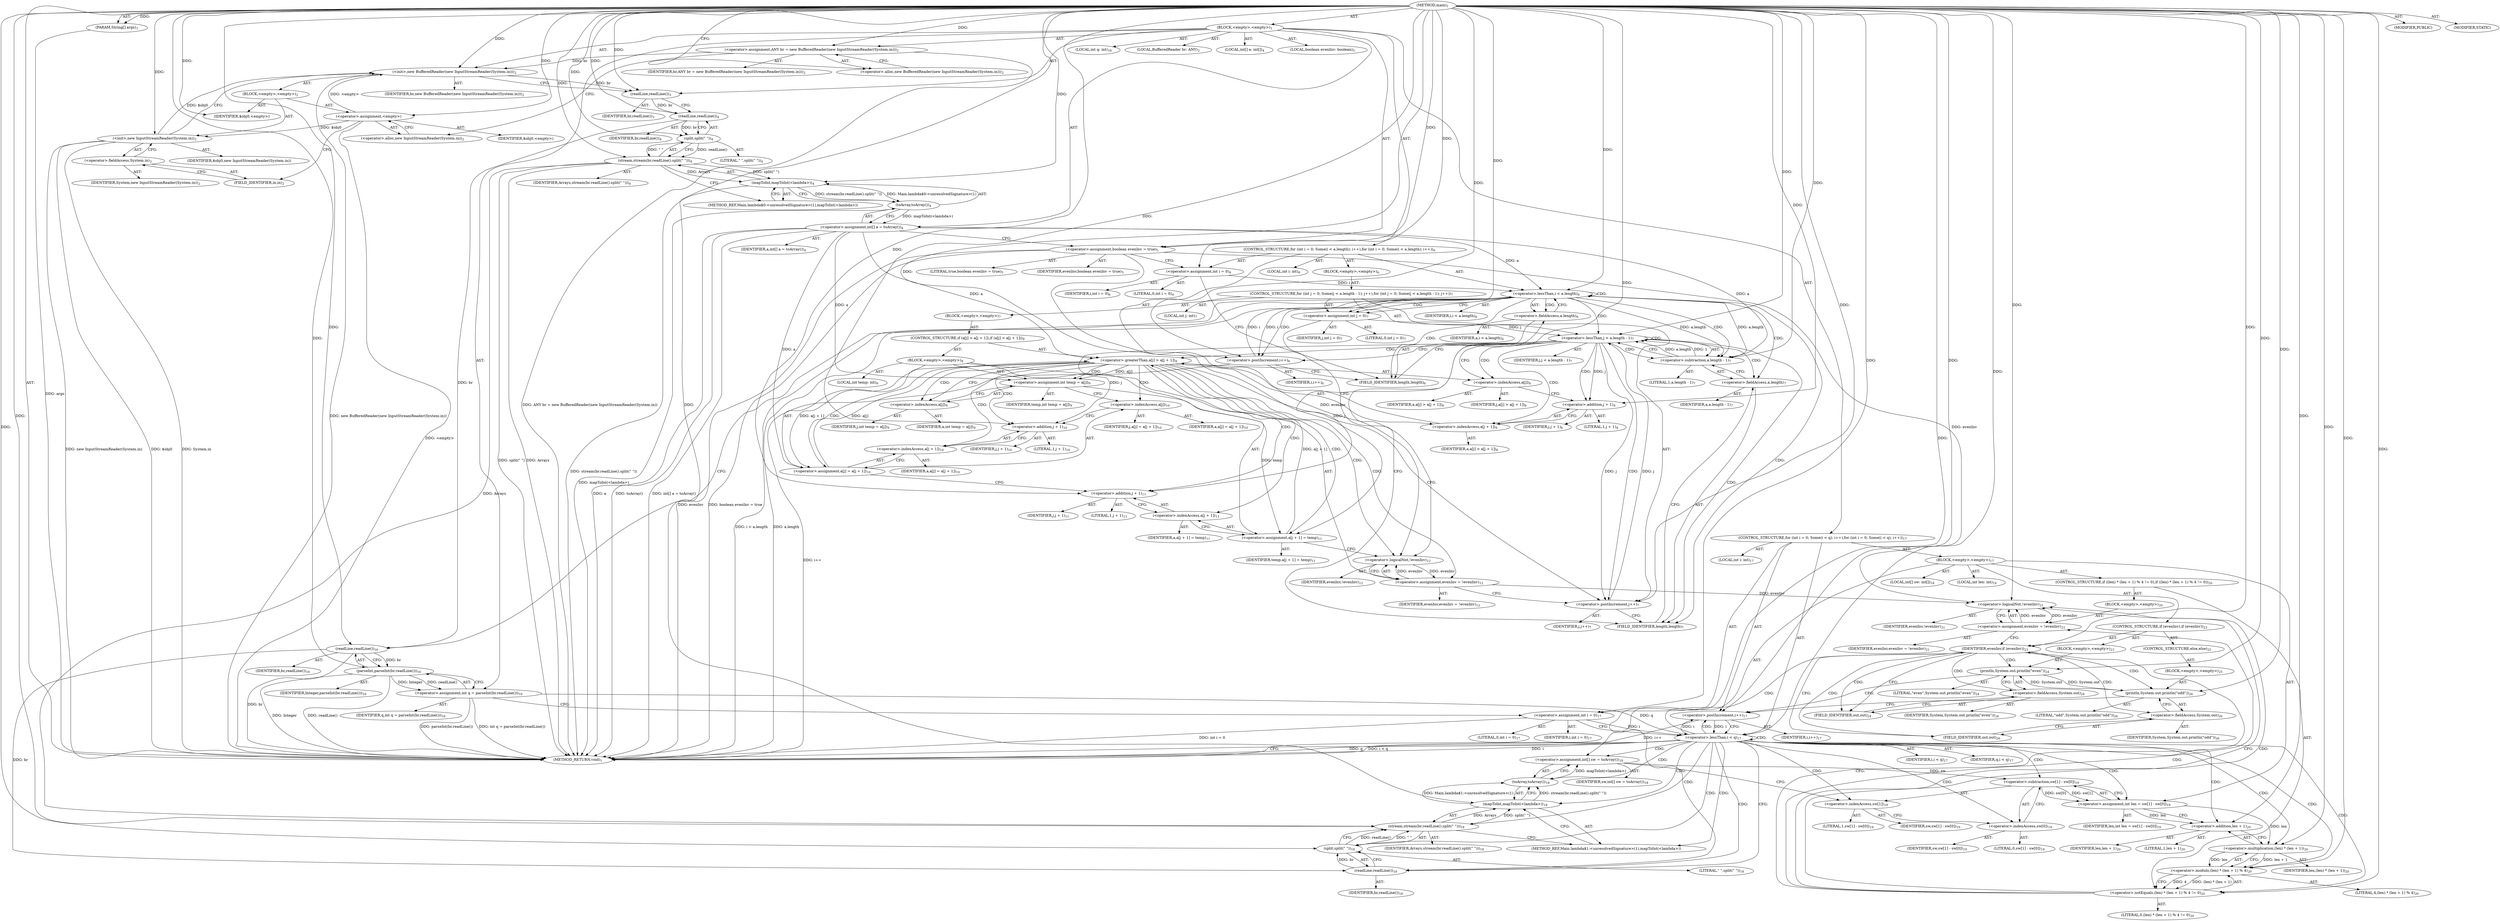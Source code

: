 digraph "main" {  
"37" [label = <(METHOD,main)<SUB>1</SUB>> ]
"10" [label = <(PARAM,String[] args)<SUB>1</SUB>> ]
"38" [label = <(BLOCK,&lt;empty&gt;,&lt;empty&gt;)<SUB>1</SUB>> ]
"4" [label = <(LOCAL,BufferedReader br: ANY)<SUB>2</SUB>> ]
"39" [label = <(&lt;operator&gt;.assignment,ANY br = new BufferedReader(new InputStreamReader(System.in)))<SUB>2</SUB>> ]
"40" [label = <(IDENTIFIER,br,ANY br = new BufferedReader(new InputStreamReader(System.in)))<SUB>2</SUB>> ]
"41" [label = <(&lt;operator&gt;.alloc,new BufferedReader(new InputStreamReader(System.in)))<SUB>2</SUB>> ]
"42" [label = <(&lt;init&gt;,new BufferedReader(new InputStreamReader(System.in)))<SUB>2</SUB>> ]
"3" [label = <(IDENTIFIER,br,new BufferedReader(new InputStreamReader(System.in)))<SUB>2</SUB>> ]
"43" [label = <(BLOCK,&lt;empty&gt;,&lt;empty&gt;)<SUB>2</SUB>> ]
"44" [label = <(&lt;operator&gt;.assignment,&lt;empty&gt;)> ]
"45" [label = <(IDENTIFIER,$obj0,&lt;empty&gt;)> ]
"46" [label = <(&lt;operator&gt;.alloc,new InputStreamReader(System.in))<SUB>2</SUB>> ]
"47" [label = <(&lt;init&gt;,new InputStreamReader(System.in))<SUB>2</SUB>> ]
"48" [label = <(IDENTIFIER,$obj0,new InputStreamReader(System.in))> ]
"49" [label = <(&lt;operator&gt;.fieldAccess,System.in)<SUB>2</SUB>> ]
"50" [label = <(IDENTIFIER,System,new InputStreamReader(System.in))<SUB>2</SUB>> ]
"51" [label = <(FIELD_IDENTIFIER,in,in)<SUB>2</SUB>> ]
"52" [label = <(IDENTIFIER,$obj0,&lt;empty&gt;)> ]
"53" [label = <(readLine,readLine())<SUB>3</SUB>> ]
"54" [label = <(IDENTIFIER,br,readLine())<SUB>3</SUB>> ]
"8" [label = <(LOCAL,int[] a: int[])<SUB>4</SUB>> ]
"55" [label = <(&lt;operator&gt;.assignment,int[] a = toArray())<SUB>4</SUB>> ]
"56" [label = <(IDENTIFIER,a,int[] a = toArray())<SUB>4</SUB>> ]
"57" [label = <(toArray,toArray())<SUB>4</SUB>> ]
"58" [label = <(mapToInt,mapToInt(&lt;lambda&gt;))<SUB>4</SUB>> ]
"59" [label = <(stream,stream(br.readLine().split(&quot; &quot;)))<SUB>4</SUB>> ]
"60" [label = <(IDENTIFIER,Arrays,stream(br.readLine().split(&quot; &quot;)))<SUB>4</SUB>> ]
"61" [label = <(split,split(&quot; &quot;))<SUB>4</SUB>> ]
"62" [label = <(readLine,readLine())<SUB>4</SUB>> ]
"63" [label = <(IDENTIFIER,br,readLine())<SUB>4</SUB>> ]
"64" [label = <(LITERAL,&quot; &quot;,split(&quot; &quot;))<SUB>4</SUB>> ]
"6" [label = <(METHOD_REF,Main.lambda$0:&lt;unresolvedSignature&gt;(1),mapToInt(&lt;lambda&gt;))> ]
"19" [label = <(LOCAL,boolean evenInv: boolean)<SUB>5</SUB>> ]
"65" [label = <(&lt;operator&gt;.assignment,boolean evenInv = true)<SUB>5</SUB>> ]
"66" [label = <(IDENTIFIER,evenInv,boolean evenInv = true)<SUB>5</SUB>> ]
"67" [label = <(LITERAL,true,boolean evenInv = true)<SUB>5</SUB>> ]
"68" [label = <(CONTROL_STRUCTURE,for (int i = 0; Some(i &lt; a.length); i++),for (int i = 0; Some(i &lt; a.length); i++))<SUB>6</SUB>> ]
"69" [label = <(LOCAL,int i: int)<SUB>6</SUB>> ]
"70" [label = <(&lt;operator&gt;.assignment,int i = 0)<SUB>6</SUB>> ]
"71" [label = <(IDENTIFIER,i,int i = 0)<SUB>6</SUB>> ]
"72" [label = <(LITERAL,0,int i = 0)<SUB>6</SUB>> ]
"73" [label = <(&lt;operator&gt;.lessThan,i &lt; a.length)<SUB>6</SUB>> ]
"74" [label = <(IDENTIFIER,i,i &lt; a.length)<SUB>6</SUB>> ]
"75" [label = <(&lt;operator&gt;.fieldAccess,a.length)<SUB>6</SUB>> ]
"76" [label = <(IDENTIFIER,a,i &lt; a.length)<SUB>6</SUB>> ]
"77" [label = <(FIELD_IDENTIFIER,length,length)<SUB>6</SUB>> ]
"78" [label = <(&lt;operator&gt;.postIncrement,i++)<SUB>6</SUB>> ]
"79" [label = <(IDENTIFIER,i,i++)<SUB>6</SUB>> ]
"80" [label = <(BLOCK,&lt;empty&gt;,&lt;empty&gt;)<SUB>6</SUB>> ]
"81" [label = <(CONTROL_STRUCTURE,for (int j = 0; Some(j &lt; a.length - 1); j++),for (int j = 0; Some(j &lt; a.length - 1); j++))<SUB>7</SUB>> ]
"82" [label = <(LOCAL,int j: int)<SUB>7</SUB>> ]
"83" [label = <(&lt;operator&gt;.assignment,int j = 0)<SUB>7</SUB>> ]
"84" [label = <(IDENTIFIER,j,int j = 0)<SUB>7</SUB>> ]
"85" [label = <(LITERAL,0,int j = 0)<SUB>7</SUB>> ]
"86" [label = <(&lt;operator&gt;.lessThan,j &lt; a.length - 1)<SUB>7</SUB>> ]
"87" [label = <(IDENTIFIER,j,j &lt; a.length - 1)<SUB>7</SUB>> ]
"88" [label = <(&lt;operator&gt;.subtraction,a.length - 1)<SUB>7</SUB>> ]
"89" [label = <(&lt;operator&gt;.fieldAccess,a.length)<SUB>7</SUB>> ]
"90" [label = <(IDENTIFIER,a,a.length - 1)<SUB>7</SUB>> ]
"91" [label = <(FIELD_IDENTIFIER,length,length)<SUB>7</SUB>> ]
"92" [label = <(LITERAL,1,a.length - 1)<SUB>7</SUB>> ]
"93" [label = <(&lt;operator&gt;.postIncrement,j++)<SUB>7</SUB>> ]
"94" [label = <(IDENTIFIER,j,j++)<SUB>7</SUB>> ]
"95" [label = <(BLOCK,&lt;empty&gt;,&lt;empty&gt;)<SUB>7</SUB>> ]
"96" [label = <(CONTROL_STRUCTURE,if (a[j] &gt; a[j + 1]),if (a[j] &gt; a[j + 1]))<SUB>8</SUB>> ]
"97" [label = <(&lt;operator&gt;.greaterThan,a[j] &gt; a[j + 1])<SUB>8</SUB>> ]
"98" [label = <(&lt;operator&gt;.indexAccess,a[j])<SUB>8</SUB>> ]
"99" [label = <(IDENTIFIER,a,a[j] &gt; a[j + 1])<SUB>8</SUB>> ]
"100" [label = <(IDENTIFIER,j,a[j] &gt; a[j + 1])<SUB>8</SUB>> ]
"101" [label = <(&lt;operator&gt;.indexAccess,a[j + 1])<SUB>8</SUB>> ]
"102" [label = <(IDENTIFIER,a,a[j] &gt; a[j + 1])<SUB>8</SUB>> ]
"103" [label = <(&lt;operator&gt;.addition,j + 1)<SUB>8</SUB>> ]
"104" [label = <(IDENTIFIER,j,j + 1)<SUB>8</SUB>> ]
"105" [label = <(LITERAL,1,j + 1)<SUB>8</SUB>> ]
"106" [label = <(BLOCK,&lt;empty&gt;,&lt;empty&gt;)<SUB>8</SUB>> ]
"107" [label = <(LOCAL,int temp: int)<SUB>9</SUB>> ]
"108" [label = <(&lt;operator&gt;.assignment,int temp = a[j])<SUB>9</SUB>> ]
"109" [label = <(IDENTIFIER,temp,int temp = a[j])<SUB>9</SUB>> ]
"110" [label = <(&lt;operator&gt;.indexAccess,a[j])<SUB>9</SUB>> ]
"111" [label = <(IDENTIFIER,a,int temp = a[j])<SUB>9</SUB>> ]
"112" [label = <(IDENTIFIER,j,int temp = a[j])<SUB>9</SUB>> ]
"113" [label = <(&lt;operator&gt;.assignment,a[j] = a[j + 1])<SUB>10</SUB>> ]
"114" [label = <(&lt;operator&gt;.indexAccess,a[j])<SUB>10</SUB>> ]
"115" [label = <(IDENTIFIER,a,a[j] = a[j + 1])<SUB>10</SUB>> ]
"116" [label = <(IDENTIFIER,j,a[j] = a[j + 1])<SUB>10</SUB>> ]
"117" [label = <(&lt;operator&gt;.indexAccess,a[j + 1])<SUB>10</SUB>> ]
"118" [label = <(IDENTIFIER,a,a[j] = a[j + 1])<SUB>10</SUB>> ]
"119" [label = <(&lt;operator&gt;.addition,j + 1)<SUB>10</SUB>> ]
"120" [label = <(IDENTIFIER,j,j + 1)<SUB>10</SUB>> ]
"121" [label = <(LITERAL,1,j + 1)<SUB>10</SUB>> ]
"122" [label = <(&lt;operator&gt;.assignment,a[j + 1] = temp)<SUB>11</SUB>> ]
"123" [label = <(&lt;operator&gt;.indexAccess,a[j + 1])<SUB>11</SUB>> ]
"124" [label = <(IDENTIFIER,a,a[j + 1] = temp)<SUB>11</SUB>> ]
"125" [label = <(&lt;operator&gt;.addition,j + 1)<SUB>11</SUB>> ]
"126" [label = <(IDENTIFIER,j,j + 1)<SUB>11</SUB>> ]
"127" [label = <(LITERAL,1,j + 1)<SUB>11</SUB>> ]
"128" [label = <(IDENTIFIER,temp,a[j + 1] = temp)<SUB>11</SUB>> ]
"129" [label = <(&lt;operator&gt;.assignment,evenInv = !evenInv)<SUB>12</SUB>> ]
"130" [label = <(IDENTIFIER,evenInv,evenInv = !evenInv)<SUB>12</SUB>> ]
"131" [label = <(&lt;operator&gt;.logicalNot,!evenInv)<SUB>12</SUB>> ]
"132" [label = <(IDENTIFIER,evenInv,!evenInv)<SUB>12</SUB>> ]
"21" [label = <(LOCAL,int q: int)<SUB>16</SUB>> ]
"133" [label = <(&lt;operator&gt;.assignment,int q = parseInt(br.readLine()))<SUB>16</SUB>> ]
"134" [label = <(IDENTIFIER,q,int q = parseInt(br.readLine()))<SUB>16</SUB>> ]
"135" [label = <(parseInt,parseInt(br.readLine()))<SUB>16</SUB>> ]
"136" [label = <(IDENTIFIER,Integer,parseInt(br.readLine()))<SUB>16</SUB>> ]
"137" [label = <(readLine,readLine())<SUB>16</SUB>> ]
"138" [label = <(IDENTIFIER,br,readLine())<SUB>16</SUB>> ]
"139" [label = <(CONTROL_STRUCTURE,for (int i = 0; Some(i &lt; q); i++),for (int i = 0; Some(i &lt; q); i++))<SUB>17</SUB>> ]
"17" [label = <(LOCAL,int i: int)<SUB>17</SUB>> ]
"140" [label = <(&lt;operator&gt;.assignment,int i = 0)<SUB>17</SUB>> ]
"141" [label = <(IDENTIFIER,i,int i = 0)<SUB>17</SUB>> ]
"142" [label = <(LITERAL,0,int i = 0)<SUB>17</SUB>> ]
"143" [label = <(&lt;operator&gt;.lessThan,i &lt; q)<SUB>17</SUB>> ]
"144" [label = <(IDENTIFIER,i,i &lt; q)<SUB>17</SUB>> ]
"145" [label = <(IDENTIFIER,q,i &lt; q)<SUB>17</SUB>> ]
"146" [label = <(&lt;operator&gt;.postIncrement,i++)<SUB>17</SUB>> ]
"147" [label = <(IDENTIFIER,i,i++)<SUB>17</SUB>> ]
"148" [label = <(BLOCK,&lt;empty&gt;,&lt;empty&gt;)<SUB>17</SUB>> ]
"12" [label = <(LOCAL,int[] sw: int[])<SUB>18</SUB>> ]
"149" [label = <(&lt;operator&gt;.assignment,int[] sw = toArray())<SUB>18</SUB>> ]
"150" [label = <(IDENTIFIER,sw,int[] sw = toArray())<SUB>18</SUB>> ]
"151" [label = <(toArray,toArray())<SUB>18</SUB>> ]
"152" [label = <(mapToInt,mapToInt(&lt;lambda&gt;))<SUB>18</SUB>> ]
"153" [label = <(stream,stream(br.readLine().split(&quot; &quot;)))<SUB>18</SUB>> ]
"154" [label = <(IDENTIFIER,Arrays,stream(br.readLine().split(&quot; &quot;)))<SUB>18</SUB>> ]
"155" [label = <(split,split(&quot; &quot;))<SUB>18</SUB>> ]
"156" [label = <(readLine,readLine())<SUB>18</SUB>> ]
"157" [label = <(IDENTIFIER,br,readLine())<SUB>18</SUB>> ]
"158" [label = <(LITERAL,&quot; &quot;,split(&quot; &quot;))<SUB>18</SUB>> ]
"13" [label = <(METHOD_REF,Main.lambda$1:&lt;unresolvedSignature&gt;(1),mapToInt(&lt;lambda&gt;))> ]
"159" [label = <(LOCAL,int len: int)<SUB>19</SUB>> ]
"160" [label = <(&lt;operator&gt;.assignment,int len = sw[1] - sw[0])<SUB>19</SUB>> ]
"161" [label = <(IDENTIFIER,len,int len = sw[1] - sw[0])<SUB>19</SUB>> ]
"162" [label = <(&lt;operator&gt;.subtraction,sw[1] - sw[0])<SUB>19</SUB>> ]
"163" [label = <(&lt;operator&gt;.indexAccess,sw[1])<SUB>19</SUB>> ]
"164" [label = <(IDENTIFIER,sw,sw[1] - sw[0])<SUB>19</SUB>> ]
"165" [label = <(LITERAL,1,sw[1] - sw[0])<SUB>19</SUB>> ]
"166" [label = <(&lt;operator&gt;.indexAccess,sw[0])<SUB>19</SUB>> ]
"167" [label = <(IDENTIFIER,sw,sw[1] - sw[0])<SUB>19</SUB>> ]
"168" [label = <(LITERAL,0,sw[1] - sw[0])<SUB>19</SUB>> ]
"169" [label = <(CONTROL_STRUCTURE,if ((len) * (len + 1) % 4 != 0),if ((len) * (len + 1) % 4 != 0))<SUB>20</SUB>> ]
"170" [label = <(&lt;operator&gt;.notEquals,(len) * (len + 1) % 4 != 0)<SUB>20</SUB>> ]
"171" [label = <(&lt;operator&gt;.modulo,(len) * (len + 1) % 4)<SUB>20</SUB>> ]
"172" [label = <(&lt;operator&gt;.multiplication,(len) * (len + 1))<SUB>20</SUB>> ]
"173" [label = <(IDENTIFIER,len,(len) * (len + 1))<SUB>20</SUB>> ]
"174" [label = <(&lt;operator&gt;.addition,len + 1)<SUB>20</SUB>> ]
"175" [label = <(IDENTIFIER,len,len + 1)<SUB>20</SUB>> ]
"176" [label = <(LITERAL,1,len + 1)<SUB>20</SUB>> ]
"177" [label = <(LITERAL,4,(len) * (len + 1) % 4)<SUB>20</SUB>> ]
"178" [label = <(LITERAL,0,(len) * (len + 1) % 4 != 0)<SUB>20</SUB>> ]
"179" [label = <(BLOCK,&lt;empty&gt;,&lt;empty&gt;)<SUB>20</SUB>> ]
"180" [label = <(&lt;operator&gt;.assignment,evenInv = !evenInv)<SUB>21</SUB>> ]
"181" [label = <(IDENTIFIER,evenInv,evenInv = !evenInv)<SUB>21</SUB>> ]
"182" [label = <(&lt;operator&gt;.logicalNot,!evenInv)<SUB>21</SUB>> ]
"183" [label = <(IDENTIFIER,evenInv,!evenInv)<SUB>21</SUB>> ]
"184" [label = <(CONTROL_STRUCTURE,if (evenInv),if (evenInv))<SUB>23</SUB>> ]
"185" [label = <(IDENTIFIER,evenInv,if (evenInv))<SUB>23</SUB>> ]
"186" [label = <(BLOCK,&lt;empty&gt;,&lt;empty&gt;)<SUB>23</SUB>> ]
"187" [label = <(println,System.out.println(&quot;even&quot;))<SUB>24</SUB>> ]
"188" [label = <(&lt;operator&gt;.fieldAccess,System.out)<SUB>24</SUB>> ]
"189" [label = <(IDENTIFIER,System,System.out.println(&quot;even&quot;))<SUB>24</SUB>> ]
"190" [label = <(FIELD_IDENTIFIER,out,out)<SUB>24</SUB>> ]
"191" [label = <(LITERAL,&quot;even&quot;,System.out.println(&quot;even&quot;))<SUB>24</SUB>> ]
"192" [label = <(CONTROL_STRUCTURE,else,else)<SUB>25</SUB>> ]
"193" [label = <(BLOCK,&lt;empty&gt;,&lt;empty&gt;)<SUB>25</SUB>> ]
"194" [label = <(println,System.out.println(&quot;odd&quot;))<SUB>26</SUB>> ]
"195" [label = <(&lt;operator&gt;.fieldAccess,System.out)<SUB>26</SUB>> ]
"196" [label = <(IDENTIFIER,System,System.out.println(&quot;odd&quot;))<SUB>26</SUB>> ]
"197" [label = <(FIELD_IDENTIFIER,out,out)<SUB>26</SUB>> ]
"198" [label = <(LITERAL,&quot;odd&quot;,System.out.println(&quot;odd&quot;))<SUB>26</SUB>> ]
"199" [label = <(MODIFIER,PUBLIC)> ]
"200" [label = <(MODIFIER,STATIC)> ]
"201" [label = <(METHOD_RETURN,void)<SUB>1</SUB>> ]
  "37" -> "10"  [ label = "AST: "] 
  "37" -> "38"  [ label = "AST: "] 
  "37" -> "199"  [ label = "AST: "] 
  "37" -> "200"  [ label = "AST: "] 
  "37" -> "201"  [ label = "AST: "] 
  "38" -> "4"  [ label = "AST: "] 
  "38" -> "39"  [ label = "AST: "] 
  "38" -> "42"  [ label = "AST: "] 
  "38" -> "53"  [ label = "AST: "] 
  "38" -> "8"  [ label = "AST: "] 
  "38" -> "55"  [ label = "AST: "] 
  "38" -> "19"  [ label = "AST: "] 
  "38" -> "65"  [ label = "AST: "] 
  "38" -> "68"  [ label = "AST: "] 
  "38" -> "21"  [ label = "AST: "] 
  "38" -> "133"  [ label = "AST: "] 
  "38" -> "139"  [ label = "AST: "] 
  "39" -> "40"  [ label = "AST: "] 
  "39" -> "41"  [ label = "AST: "] 
  "42" -> "3"  [ label = "AST: "] 
  "42" -> "43"  [ label = "AST: "] 
  "43" -> "44"  [ label = "AST: "] 
  "43" -> "47"  [ label = "AST: "] 
  "43" -> "52"  [ label = "AST: "] 
  "44" -> "45"  [ label = "AST: "] 
  "44" -> "46"  [ label = "AST: "] 
  "47" -> "48"  [ label = "AST: "] 
  "47" -> "49"  [ label = "AST: "] 
  "49" -> "50"  [ label = "AST: "] 
  "49" -> "51"  [ label = "AST: "] 
  "53" -> "54"  [ label = "AST: "] 
  "55" -> "56"  [ label = "AST: "] 
  "55" -> "57"  [ label = "AST: "] 
  "57" -> "58"  [ label = "AST: "] 
  "58" -> "59"  [ label = "AST: "] 
  "58" -> "6"  [ label = "AST: "] 
  "59" -> "60"  [ label = "AST: "] 
  "59" -> "61"  [ label = "AST: "] 
  "61" -> "62"  [ label = "AST: "] 
  "61" -> "64"  [ label = "AST: "] 
  "62" -> "63"  [ label = "AST: "] 
  "65" -> "66"  [ label = "AST: "] 
  "65" -> "67"  [ label = "AST: "] 
  "68" -> "69"  [ label = "AST: "] 
  "68" -> "70"  [ label = "AST: "] 
  "68" -> "73"  [ label = "AST: "] 
  "68" -> "78"  [ label = "AST: "] 
  "68" -> "80"  [ label = "AST: "] 
  "70" -> "71"  [ label = "AST: "] 
  "70" -> "72"  [ label = "AST: "] 
  "73" -> "74"  [ label = "AST: "] 
  "73" -> "75"  [ label = "AST: "] 
  "75" -> "76"  [ label = "AST: "] 
  "75" -> "77"  [ label = "AST: "] 
  "78" -> "79"  [ label = "AST: "] 
  "80" -> "81"  [ label = "AST: "] 
  "81" -> "82"  [ label = "AST: "] 
  "81" -> "83"  [ label = "AST: "] 
  "81" -> "86"  [ label = "AST: "] 
  "81" -> "93"  [ label = "AST: "] 
  "81" -> "95"  [ label = "AST: "] 
  "83" -> "84"  [ label = "AST: "] 
  "83" -> "85"  [ label = "AST: "] 
  "86" -> "87"  [ label = "AST: "] 
  "86" -> "88"  [ label = "AST: "] 
  "88" -> "89"  [ label = "AST: "] 
  "88" -> "92"  [ label = "AST: "] 
  "89" -> "90"  [ label = "AST: "] 
  "89" -> "91"  [ label = "AST: "] 
  "93" -> "94"  [ label = "AST: "] 
  "95" -> "96"  [ label = "AST: "] 
  "96" -> "97"  [ label = "AST: "] 
  "96" -> "106"  [ label = "AST: "] 
  "97" -> "98"  [ label = "AST: "] 
  "97" -> "101"  [ label = "AST: "] 
  "98" -> "99"  [ label = "AST: "] 
  "98" -> "100"  [ label = "AST: "] 
  "101" -> "102"  [ label = "AST: "] 
  "101" -> "103"  [ label = "AST: "] 
  "103" -> "104"  [ label = "AST: "] 
  "103" -> "105"  [ label = "AST: "] 
  "106" -> "107"  [ label = "AST: "] 
  "106" -> "108"  [ label = "AST: "] 
  "106" -> "113"  [ label = "AST: "] 
  "106" -> "122"  [ label = "AST: "] 
  "106" -> "129"  [ label = "AST: "] 
  "108" -> "109"  [ label = "AST: "] 
  "108" -> "110"  [ label = "AST: "] 
  "110" -> "111"  [ label = "AST: "] 
  "110" -> "112"  [ label = "AST: "] 
  "113" -> "114"  [ label = "AST: "] 
  "113" -> "117"  [ label = "AST: "] 
  "114" -> "115"  [ label = "AST: "] 
  "114" -> "116"  [ label = "AST: "] 
  "117" -> "118"  [ label = "AST: "] 
  "117" -> "119"  [ label = "AST: "] 
  "119" -> "120"  [ label = "AST: "] 
  "119" -> "121"  [ label = "AST: "] 
  "122" -> "123"  [ label = "AST: "] 
  "122" -> "128"  [ label = "AST: "] 
  "123" -> "124"  [ label = "AST: "] 
  "123" -> "125"  [ label = "AST: "] 
  "125" -> "126"  [ label = "AST: "] 
  "125" -> "127"  [ label = "AST: "] 
  "129" -> "130"  [ label = "AST: "] 
  "129" -> "131"  [ label = "AST: "] 
  "131" -> "132"  [ label = "AST: "] 
  "133" -> "134"  [ label = "AST: "] 
  "133" -> "135"  [ label = "AST: "] 
  "135" -> "136"  [ label = "AST: "] 
  "135" -> "137"  [ label = "AST: "] 
  "137" -> "138"  [ label = "AST: "] 
  "139" -> "17"  [ label = "AST: "] 
  "139" -> "140"  [ label = "AST: "] 
  "139" -> "143"  [ label = "AST: "] 
  "139" -> "146"  [ label = "AST: "] 
  "139" -> "148"  [ label = "AST: "] 
  "140" -> "141"  [ label = "AST: "] 
  "140" -> "142"  [ label = "AST: "] 
  "143" -> "144"  [ label = "AST: "] 
  "143" -> "145"  [ label = "AST: "] 
  "146" -> "147"  [ label = "AST: "] 
  "148" -> "12"  [ label = "AST: "] 
  "148" -> "149"  [ label = "AST: "] 
  "148" -> "159"  [ label = "AST: "] 
  "148" -> "160"  [ label = "AST: "] 
  "148" -> "169"  [ label = "AST: "] 
  "148" -> "184"  [ label = "AST: "] 
  "149" -> "150"  [ label = "AST: "] 
  "149" -> "151"  [ label = "AST: "] 
  "151" -> "152"  [ label = "AST: "] 
  "152" -> "153"  [ label = "AST: "] 
  "152" -> "13"  [ label = "AST: "] 
  "153" -> "154"  [ label = "AST: "] 
  "153" -> "155"  [ label = "AST: "] 
  "155" -> "156"  [ label = "AST: "] 
  "155" -> "158"  [ label = "AST: "] 
  "156" -> "157"  [ label = "AST: "] 
  "160" -> "161"  [ label = "AST: "] 
  "160" -> "162"  [ label = "AST: "] 
  "162" -> "163"  [ label = "AST: "] 
  "162" -> "166"  [ label = "AST: "] 
  "163" -> "164"  [ label = "AST: "] 
  "163" -> "165"  [ label = "AST: "] 
  "166" -> "167"  [ label = "AST: "] 
  "166" -> "168"  [ label = "AST: "] 
  "169" -> "170"  [ label = "AST: "] 
  "169" -> "179"  [ label = "AST: "] 
  "170" -> "171"  [ label = "AST: "] 
  "170" -> "178"  [ label = "AST: "] 
  "171" -> "172"  [ label = "AST: "] 
  "171" -> "177"  [ label = "AST: "] 
  "172" -> "173"  [ label = "AST: "] 
  "172" -> "174"  [ label = "AST: "] 
  "174" -> "175"  [ label = "AST: "] 
  "174" -> "176"  [ label = "AST: "] 
  "179" -> "180"  [ label = "AST: "] 
  "180" -> "181"  [ label = "AST: "] 
  "180" -> "182"  [ label = "AST: "] 
  "182" -> "183"  [ label = "AST: "] 
  "184" -> "185"  [ label = "AST: "] 
  "184" -> "186"  [ label = "AST: "] 
  "184" -> "192"  [ label = "AST: "] 
  "186" -> "187"  [ label = "AST: "] 
  "187" -> "188"  [ label = "AST: "] 
  "187" -> "191"  [ label = "AST: "] 
  "188" -> "189"  [ label = "AST: "] 
  "188" -> "190"  [ label = "AST: "] 
  "192" -> "193"  [ label = "AST: "] 
  "193" -> "194"  [ label = "AST: "] 
  "194" -> "195"  [ label = "AST: "] 
  "194" -> "198"  [ label = "AST: "] 
  "195" -> "196"  [ label = "AST: "] 
  "195" -> "197"  [ label = "AST: "] 
  "39" -> "46"  [ label = "CFG: "] 
  "42" -> "53"  [ label = "CFG: "] 
  "53" -> "62"  [ label = "CFG: "] 
  "55" -> "65"  [ label = "CFG: "] 
  "65" -> "70"  [ label = "CFG: "] 
  "133" -> "140"  [ label = "CFG: "] 
  "41" -> "39"  [ label = "CFG: "] 
  "57" -> "55"  [ label = "CFG: "] 
  "70" -> "77"  [ label = "CFG: "] 
  "73" -> "83"  [ label = "CFG: "] 
  "73" -> "137"  [ label = "CFG: "] 
  "78" -> "77"  [ label = "CFG: "] 
  "135" -> "133"  [ label = "CFG: "] 
  "140" -> "143"  [ label = "CFG: "] 
  "143" -> "201"  [ label = "CFG: "] 
  "143" -> "156"  [ label = "CFG: "] 
  "146" -> "143"  [ label = "CFG: "] 
  "44" -> "51"  [ label = "CFG: "] 
  "47" -> "42"  [ label = "CFG: "] 
  "58" -> "57"  [ label = "CFG: "] 
  "75" -> "73"  [ label = "CFG: "] 
  "137" -> "135"  [ label = "CFG: "] 
  "149" -> "163"  [ label = "CFG: "] 
  "160" -> "174"  [ label = "CFG: "] 
  "46" -> "44"  [ label = "CFG: "] 
  "49" -> "47"  [ label = "CFG: "] 
  "59" -> "6"  [ label = "CFG: "] 
  "6" -> "58"  [ label = "CFG: "] 
  "77" -> "75"  [ label = "CFG: "] 
  "83" -> "91"  [ label = "CFG: "] 
  "86" -> "98"  [ label = "CFG: "] 
  "86" -> "78"  [ label = "CFG: "] 
  "93" -> "91"  [ label = "CFG: "] 
  "151" -> "149"  [ label = "CFG: "] 
  "162" -> "160"  [ label = "CFG: "] 
  "170" -> "185"  [ label = "CFG: "] 
  "170" -> "182"  [ label = "CFG: "] 
  "185" -> "190"  [ label = "CFG: "] 
  "185" -> "197"  [ label = "CFG: "] 
  "51" -> "49"  [ label = "CFG: "] 
  "61" -> "59"  [ label = "CFG: "] 
  "88" -> "86"  [ label = "CFG: "] 
  "152" -> "151"  [ label = "CFG: "] 
  "163" -> "166"  [ label = "CFG: "] 
  "166" -> "162"  [ label = "CFG: "] 
  "171" -> "170"  [ label = "CFG: "] 
  "180" -> "185"  [ label = "CFG: "] 
  "187" -> "146"  [ label = "CFG: "] 
  "62" -> "61"  [ label = "CFG: "] 
  "89" -> "88"  [ label = "CFG: "] 
  "97" -> "110"  [ label = "CFG: "] 
  "97" -> "93"  [ label = "CFG: "] 
  "153" -> "13"  [ label = "CFG: "] 
  "13" -> "152"  [ label = "CFG: "] 
  "172" -> "171"  [ label = "CFG: "] 
  "182" -> "180"  [ label = "CFG: "] 
  "188" -> "187"  [ label = "CFG: "] 
  "194" -> "146"  [ label = "CFG: "] 
  "91" -> "89"  [ label = "CFG: "] 
  "98" -> "103"  [ label = "CFG: "] 
  "101" -> "97"  [ label = "CFG: "] 
  "108" -> "114"  [ label = "CFG: "] 
  "113" -> "125"  [ label = "CFG: "] 
  "122" -> "131"  [ label = "CFG: "] 
  "129" -> "93"  [ label = "CFG: "] 
  "155" -> "153"  [ label = "CFG: "] 
  "174" -> "172"  [ label = "CFG: "] 
  "190" -> "188"  [ label = "CFG: "] 
  "195" -> "194"  [ label = "CFG: "] 
  "103" -> "101"  [ label = "CFG: "] 
  "110" -> "108"  [ label = "CFG: "] 
  "114" -> "119"  [ label = "CFG: "] 
  "117" -> "113"  [ label = "CFG: "] 
  "123" -> "122"  [ label = "CFG: "] 
  "131" -> "129"  [ label = "CFG: "] 
  "156" -> "155"  [ label = "CFG: "] 
  "197" -> "195"  [ label = "CFG: "] 
  "119" -> "117"  [ label = "CFG: "] 
  "125" -> "123"  [ label = "CFG: "] 
  "37" -> "41"  [ label = "CFG: "] 
  "10" -> "201"  [ label = "DDG: args"] 
  "39" -> "201"  [ label = "DDG: ANY br = new BufferedReader(new InputStreamReader(System.in))"] 
  "44" -> "201"  [ label = "DDG: &lt;empty&gt;"] 
  "47" -> "201"  [ label = "DDG: $obj0"] 
  "47" -> "201"  [ label = "DDG: System.in"] 
  "47" -> "201"  [ label = "DDG: new InputStreamReader(System.in)"] 
  "42" -> "201"  [ label = "DDG: new BufferedReader(new InputStreamReader(System.in))"] 
  "55" -> "201"  [ label = "DDG: a"] 
  "59" -> "201"  [ label = "DDG: Arrays"] 
  "59" -> "201"  [ label = "DDG: split(&quot; &quot;)"] 
  "58" -> "201"  [ label = "DDG: stream(br.readLine().split(&quot; &quot;))"] 
  "57" -> "201"  [ label = "DDG: mapToInt(&lt;lambda&gt;)"] 
  "55" -> "201"  [ label = "DDG: toArray()"] 
  "55" -> "201"  [ label = "DDG: int[] a = toArray()"] 
  "65" -> "201"  [ label = "DDG: evenInv"] 
  "65" -> "201"  [ label = "DDG: boolean evenInv = true"] 
  "73" -> "201"  [ label = "DDG: a.length"] 
  "73" -> "201"  [ label = "DDG: i &lt; a.length"] 
  "137" -> "201"  [ label = "DDG: br"] 
  "135" -> "201"  [ label = "DDG: readLine()"] 
  "133" -> "201"  [ label = "DDG: parseInt(br.readLine())"] 
  "133" -> "201"  [ label = "DDG: int q = parseInt(br.readLine())"] 
  "140" -> "201"  [ label = "DDG: int i = 0"] 
  "143" -> "201"  [ label = "DDG: i"] 
  "143" -> "201"  [ label = "DDG: q"] 
  "143" -> "201"  [ label = "DDG: i &lt; q"] 
  "146" -> "201"  [ label = "DDG: i++"] 
  "78" -> "201"  [ label = "DDG: i++"] 
  "135" -> "201"  [ label = "DDG: Integer"] 
  "37" -> "10"  [ label = "DDG: "] 
  "37" -> "39"  [ label = "DDG: "] 
  "57" -> "55"  [ label = "DDG: mapToInt(&lt;lambda&gt;)"] 
  "37" -> "65"  [ label = "DDG: "] 
  "135" -> "133"  [ label = "DDG: Integer"] 
  "135" -> "133"  [ label = "DDG: readLine()"] 
  "39" -> "42"  [ label = "DDG: br"] 
  "37" -> "42"  [ label = "DDG: "] 
  "44" -> "42"  [ label = "DDG: &lt;empty&gt;"] 
  "47" -> "42"  [ label = "DDG: $obj0"] 
  "42" -> "53"  [ label = "DDG: br"] 
  "37" -> "53"  [ label = "DDG: "] 
  "37" -> "70"  [ label = "DDG: "] 
  "37" -> "140"  [ label = "DDG: "] 
  "37" -> "44"  [ label = "DDG: "] 
  "37" -> "52"  [ label = "DDG: "] 
  "58" -> "57"  [ label = "DDG: stream(br.readLine().split(&quot; &quot;))"] 
  "58" -> "57"  [ label = "DDG: Main.lambda$0:&lt;unresolvedSignature&gt;(1)"] 
  "70" -> "73"  [ label = "DDG: i"] 
  "78" -> "73"  [ label = "DDG: i"] 
  "37" -> "73"  [ label = "DDG: "] 
  "55" -> "73"  [ label = "DDG: a"] 
  "88" -> "73"  [ label = "DDG: a.length"] 
  "73" -> "78"  [ label = "DDG: i"] 
  "37" -> "78"  [ label = "DDG: "] 
  "37" -> "135"  [ label = "DDG: "] 
  "137" -> "135"  [ label = "DDG: br"] 
  "140" -> "143"  [ label = "DDG: i"] 
  "146" -> "143"  [ label = "DDG: i"] 
  "37" -> "143"  [ label = "DDG: "] 
  "133" -> "143"  [ label = "DDG: q"] 
  "143" -> "146"  [ label = "DDG: i"] 
  "37" -> "146"  [ label = "DDG: "] 
  "151" -> "149"  [ label = "DDG: mapToInt(&lt;lambda&gt;)"] 
  "162" -> "160"  [ label = "DDG: sw[1]"] 
  "162" -> "160"  [ label = "DDG: sw[0]"] 
  "44" -> "47"  [ label = "DDG: $obj0"] 
  "37" -> "47"  [ label = "DDG: "] 
  "59" -> "58"  [ label = "DDG: Arrays"] 
  "59" -> "58"  [ label = "DDG: split(&quot; &quot;)"] 
  "37" -> "58"  [ label = "DDG: "] 
  "37" -> "83"  [ label = "DDG: "] 
  "62" -> "137"  [ label = "DDG: br"] 
  "37" -> "137"  [ label = "DDG: "] 
  "37" -> "185"  [ label = "DDG: "] 
  "37" -> "59"  [ label = "DDG: "] 
  "61" -> "59"  [ label = "DDG: readLine()"] 
  "61" -> "59"  [ label = "DDG: &quot; &quot;"] 
  "83" -> "86"  [ label = "DDG: j"] 
  "93" -> "86"  [ label = "DDG: j"] 
  "37" -> "86"  [ label = "DDG: "] 
  "88" -> "86"  [ label = "DDG: a.length"] 
  "88" -> "86"  [ label = "DDG: 1"] 
  "37" -> "93"  [ label = "DDG: "] 
  "86" -> "93"  [ label = "DDG: j"] 
  "152" -> "151"  [ label = "DDG: stream(br.readLine().split(&quot; &quot;))"] 
  "152" -> "151"  [ label = "DDG: Main.lambda$1:&lt;unresolvedSignature&gt;(1)"] 
  "149" -> "162"  [ label = "DDG: sw"] 
  "171" -> "170"  [ label = "DDG: (len) * (len + 1)"] 
  "171" -> "170"  [ label = "DDG: 4"] 
  "37" -> "170"  [ label = "DDG: "] 
  "182" -> "180"  [ label = "DDG: evenInv"] 
  "62" -> "61"  [ label = "DDG: br"] 
  "37" -> "61"  [ label = "DDG: "] 
  "55" -> "88"  [ label = "DDG: a"] 
  "73" -> "88"  [ label = "DDG: a.length"] 
  "37" -> "88"  [ label = "DDG: "] 
  "153" -> "152"  [ label = "DDG: Arrays"] 
  "153" -> "152"  [ label = "DDG: split(&quot; &quot;)"] 
  "37" -> "152"  [ label = "DDG: "] 
  "172" -> "171"  [ label = "DDG: len"] 
  "172" -> "171"  [ label = "DDG: len + 1"] 
  "37" -> "171"  [ label = "DDG: "] 
  "194" -> "187"  [ label = "DDG: System.out"] 
  "37" -> "187"  [ label = "DDG: "] 
  "53" -> "62"  [ label = "DDG: br"] 
  "37" -> "62"  [ label = "DDG: "] 
  "55" -> "97"  [ label = "DDG: a"] 
  "113" -> "97"  [ label = "DDG: a[j]"] 
  "122" -> "97"  [ label = "DDG: a[j + 1]"] 
  "55" -> "108"  [ label = "DDG: a"] 
  "97" -> "108"  [ label = "DDG: a[j]"] 
  "55" -> "113"  [ label = "DDG: a"] 
  "97" -> "113"  [ label = "DDG: a[j + 1]"] 
  "108" -> "122"  [ label = "DDG: temp"] 
  "37" -> "122"  [ label = "DDG: "] 
  "131" -> "129"  [ label = "DDG: evenInv"] 
  "59" -> "153"  [ label = "DDG: Arrays"] 
  "37" -> "153"  [ label = "DDG: "] 
  "155" -> "153"  [ label = "DDG: readLine()"] 
  "155" -> "153"  [ label = "DDG: &quot; &quot;"] 
  "37" -> "172"  [ label = "DDG: "] 
  "160" -> "172"  [ label = "DDG: len"] 
  "65" -> "182"  [ label = "DDG: evenInv"] 
  "180" -> "182"  [ label = "DDG: evenInv"] 
  "129" -> "182"  [ label = "DDG: evenInv"] 
  "37" -> "182"  [ label = "DDG: "] 
  "187" -> "194"  [ label = "DDG: System.out"] 
  "37" -> "194"  [ label = "DDG: "] 
  "156" -> "155"  [ label = "DDG: br"] 
  "37" -> "155"  [ label = "DDG: "] 
  "160" -> "174"  [ label = "DDG: len"] 
  "37" -> "174"  [ label = "DDG: "] 
  "86" -> "103"  [ label = "DDG: j"] 
  "37" -> "103"  [ label = "DDG: "] 
  "65" -> "131"  [ label = "DDG: evenInv"] 
  "129" -> "131"  [ label = "DDG: evenInv"] 
  "37" -> "131"  [ label = "DDG: "] 
  "137" -> "156"  [ label = "DDG: br"] 
  "37" -> "156"  [ label = "DDG: "] 
  "37" -> "119"  [ label = "DDG: "] 
  "86" -> "119"  [ label = "DDG: j"] 
  "37" -> "125"  [ label = "DDG: "] 
  "86" -> "125"  [ label = "DDG: j"] 
  "73" -> "73"  [ label = "CDG: "] 
  "73" -> "77"  [ label = "CDG: "] 
  "73" -> "75"  [ label = "CDG: "] 
  "73" -> "91"  [ label = "CDG: "] 
  "73" -> "88"  [ label = "CDG: "] 
  "73" -> "86"  [ label = "CDG: "] 
  "73" -> "89"  [ label = "CDG: "] 
  "73" -> "83"  [ label = "CDG: "] 
  "73" -> "78"  [ label = "CDG: "] 
  "143" -> "13"  [ label = "CDG: "] 
  "143" -> "146"  [ label = "CDG: "] 
  "143" -> "163"  [ label = "CDG: "] 
  "143" -> "149"  [ label = "CDG: "] 
  "143" -> "185"  [ label = "CDG: "] 
  "143" -> "151"  [ label = "CDG: "] 
  "143" -> "162"  [ label = "CDG: "] 
  "143" -> "153"  [ label = "CDG: "] 
  "143" -> "170"  [ label = "CDG: "] 
  "143" -> "152"  [ label = "CDG: "] 
  "143" -> "174"  [ label = "CDG: "] 
  "143" -> "155"  [ label = "CDG: "] 
  "143" -> "171"  [ label = "CDG: "] 
  "143" -> "160"  [ label = "CDG: "] 
  "143" -> "166"  [ label = "CDG: "] 
  "143" -> "143"  [ label = "CDG: "] 
  "143" -> "156"  [ label = "CDG: "] 
  "143" -> "172"  [ label = "CDG: "] 
  "86" -> "98"  [ label = "CDG: "] 
  "86" -> "103"  [ label = "CDG: "] 
  "86" -> "97"  [ label = "CDG: "] 
  "86" -> "91"  [ label = "CDG: "] 
  "86" -> "93"  [ label = "CDG: "] 
  "86" -> "101"  [ label = "CDG: "] 
  "86" -> "88"  [ label = "CDG: "] 
  "86" -> "86"  [ label = "CDG: "] 
  "86" -> "89"  [ label = "CDG: "] 
  "170" -> "182"  [ label = "CDG: "] 
  "170" -> "180"  [ label = "CDG: "] 
  "185" -> "188"  [ label = "CDG: "] 
  "185" -> "197"  [ label = "CDG: "] 
  "185" -> "195"  [ label = "CDG: "] 
  "185" -> "187"  [ label = "CDG: "] 
  "185" -> "190"  [ label = "CDG: "] 
  "185" -> "194"  [ label = "CDG: "] 
  "97" -> "113"  [ label = "CDG: "] 
  "97" -> "114"  [ label = "CDG: "] 
  "97" -> "131"  [ label = "CDG: "] 
  "97" -> "119"  [ label = "CDG: "] 
  "97" -> "129"  [ label = "CDG: "] 
  "97" -> "108"  [ label = "CDG: "] 
  "97" -> "122"  [ label = "CDG: "] 
  "97" -> "123"  [ label = "CDG: "] 
  "97" -> "110"  [ label = "CDG: "] 
  "97" -> "117"  [ label = "CDG: "] 
  "97" -> "125"  [ label = "CDG: "] 
}
